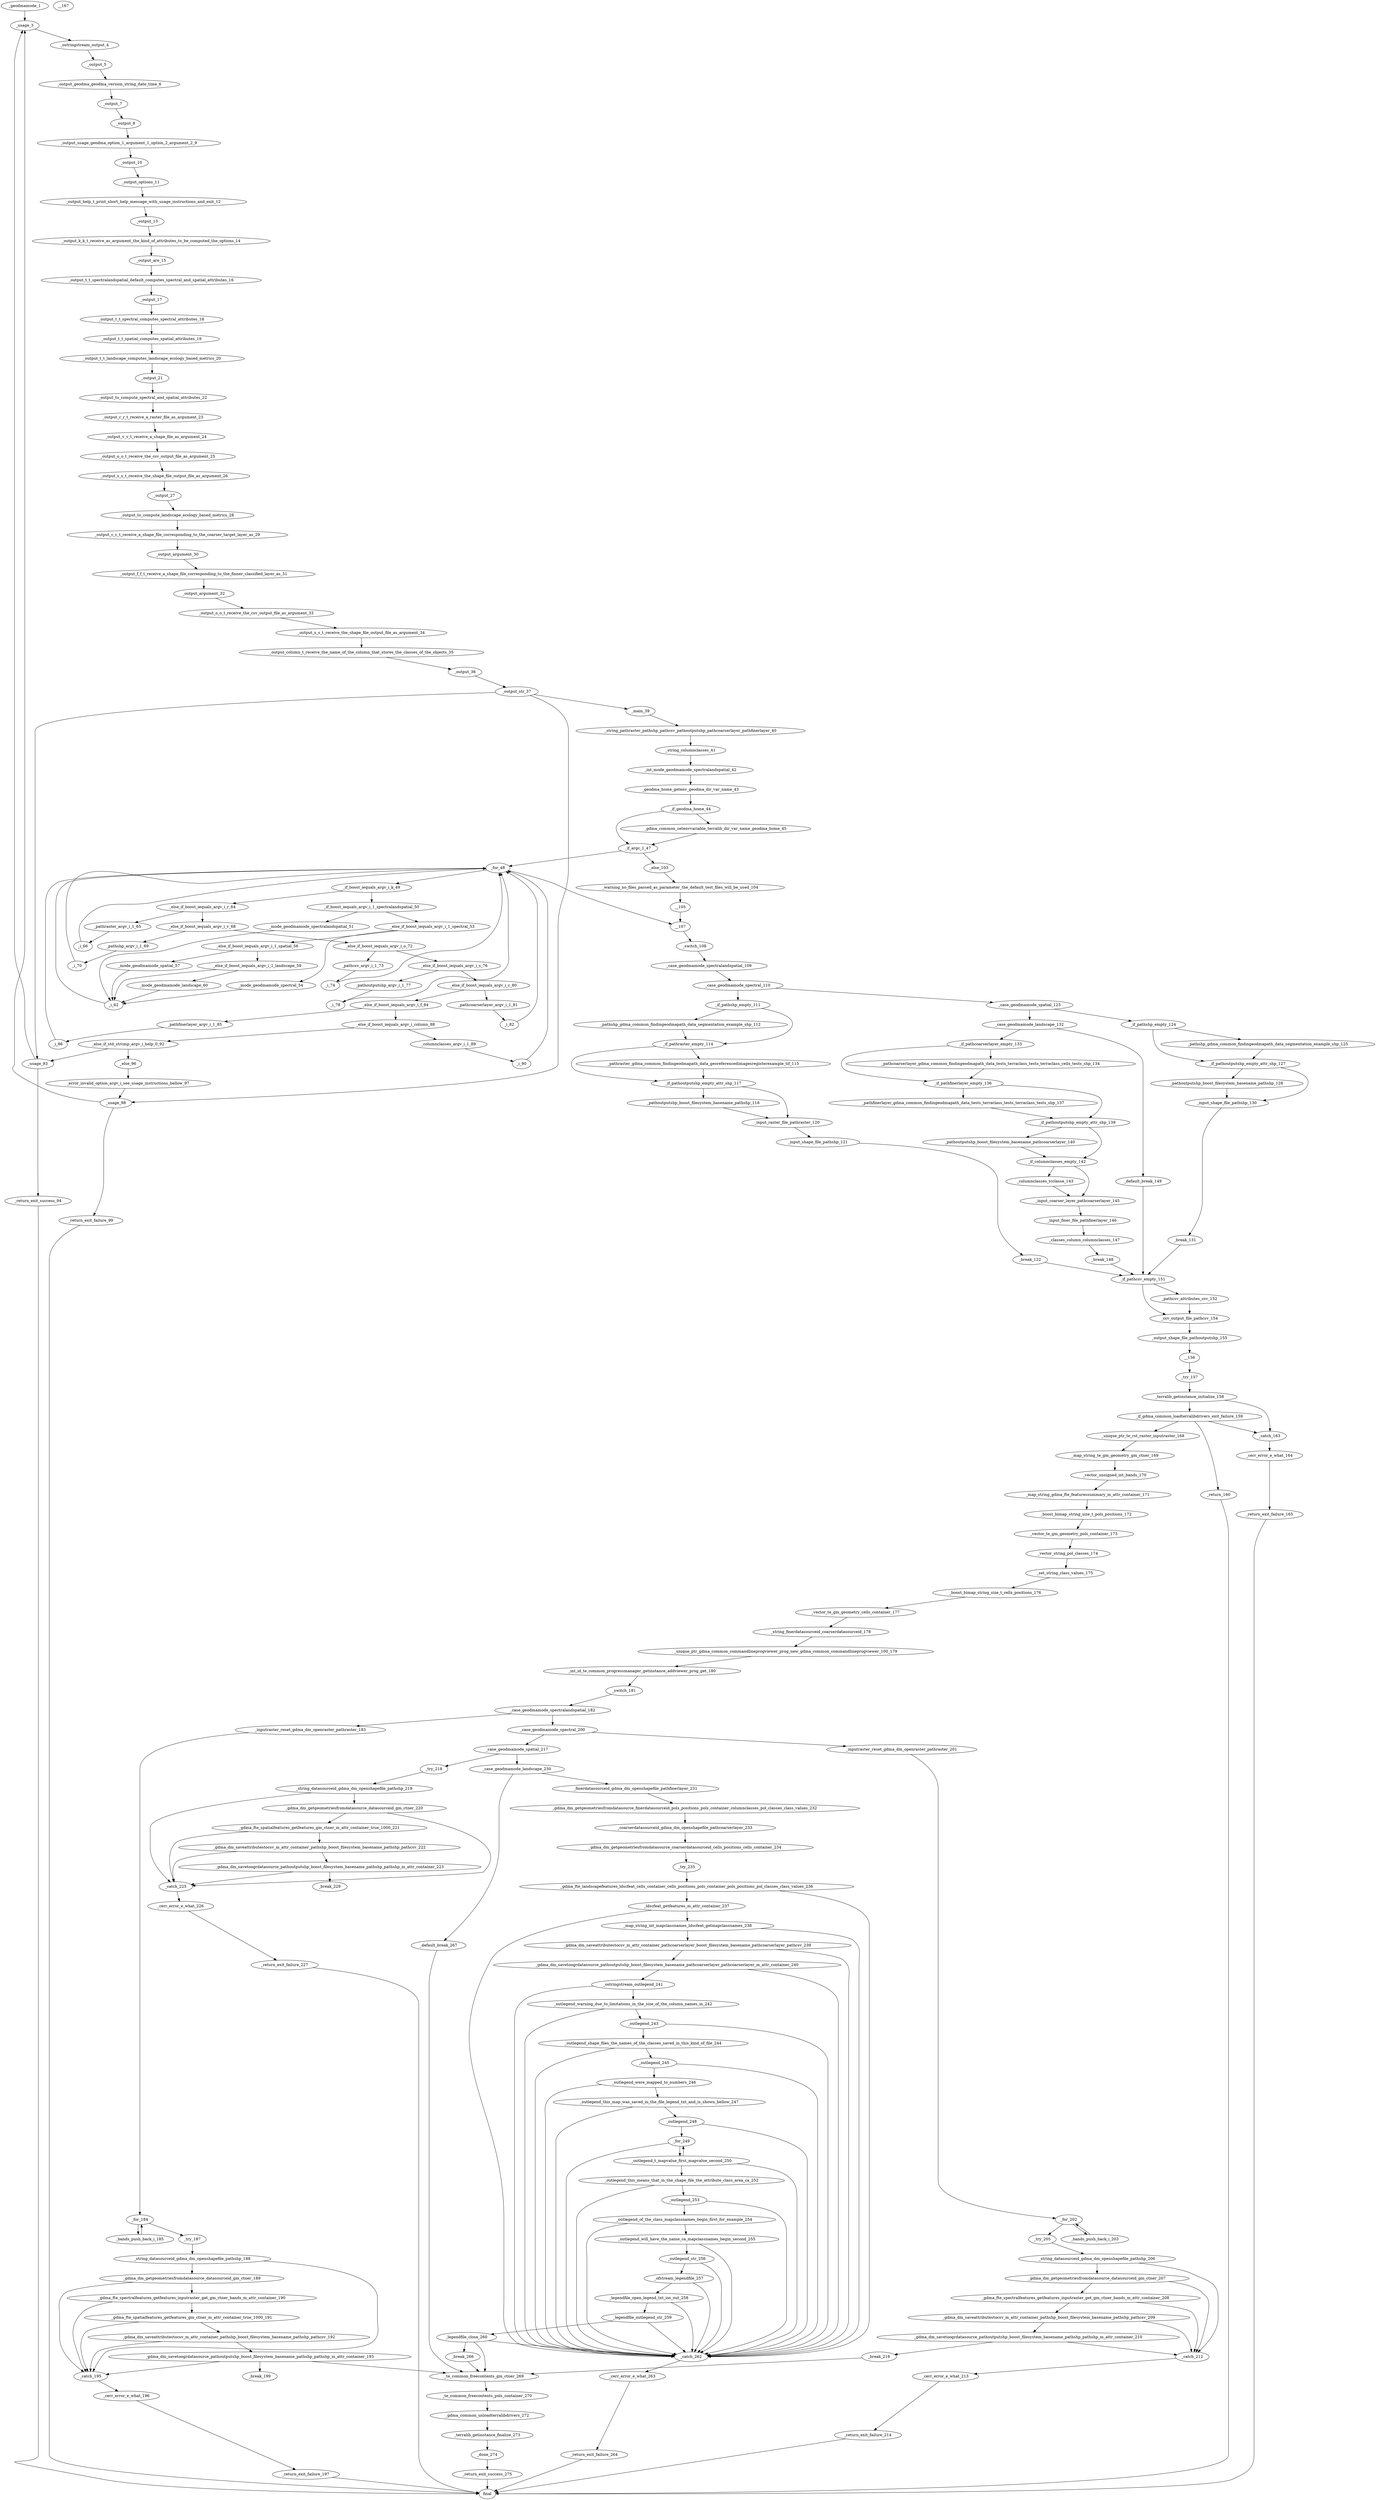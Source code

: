 strict digraph G {
_geodmamode_1;
_usage_3;
_ostringstream_output_4;
_output_5;
_output_geodma_geodma_version_string_date_time_6;
_output_7;
_output_8;
_output_usage_geodma_option_1_argument_1_option_2_argument_2_9;
_output_10;
_output_options_11;
_output_help_t_print_short_help_message_with_usage_instructions_and_exit_12;
_output_13;
_output_k_k_t_receive_as_argument_the_kind_of_attributes_to_be_computed_the_options_14;
_output_are_15;
_output_t_t_spectralandspatial_default_computes_spectral_and_spatial_attributes_16;
_output_17;
_output_t_t_spectral_computes_spectral_attributes_18;
_output_t_t_spatial_computes_spatial_attributes_19;
_output_t_t_landscape_computes_landscape_ecology_based_metrics_20;
_output_21;
_output_to_compute_spectral_and_spatial_attributes_22;
_output_r_r_t_receive_a_raster_file_as_argument_23;
_output_v_v_t_receive_a_shape_file_as_argument_24;
_output_o_o_t_receive_the_csv_output_file_as_argument_25;
_output_s_s_t_receive_the_shape_file_output_file_as_argument_26;
_output_27;
_output_to_compute_landscape_ecology_based_metrics_28;
_output_c_c_t_receive_a_shape_file_corresponding_to_the_coarser_target_layer_as_29;
_output_argument_30;
_output_f_f_t_receive_a_shape_file_corresponding_to_the_finner_classified_layer_as_31;
_output_argument_32;
_output_o_o_t_receive_the_csv_output_file_as_argument_33;
_output_s_s_t_receive_the_shape_file_output_file_as_argument_34;
_output_column_t_receive_the_name_of_the_column_that_stores_the_classes_of_the_objects_35;
_output_36;
_output_str_37;
_main_39;
_string_pathraster_pathshp_pathcsv_pathoutputshp_pathcoarserlayer_pathfinerlayer_40;
_string_columnclasses_41;
_int_mode_geodmamode_spectralandspatial_42;
_geodma_home_getenv_geodma_dir_var_name_43;
_if_geodma_home_44;
_gdma_common_setenvvariable_terralib_dir_var_name_geodma_home_45;
_if_argc_1_47;
_for_48;
_if_boost_iequals_argv_i_k_49;
_if_boost_iequals_argv_i_1_spectralandspatial_50;
_mode_geodmamode_spectralandspatial_51;
_else_if_boost_iequals_argv_i_1_spectral_53;
_mode_geodmamode_spectral_54;
_else_if_boost_iequals_argv_i_1_spatial_56;
_mode_geodmamode_spatial_57;
_else_if_boost_iequals_argv_i_1_landscape_59;
_mode_geodmamode_landscape_60;
_i_62;
_else_if_boost_iequals_argv_i_r_64;
_pathraster_argv_i_1_65;
_i_66;
_else_if_boost_iequals_argv_i_v_68;
_pathshp_argv_i_1_69;
_i_70;
_else_if_boost_iequals_argv_i_o_72;
_pathcsv_argv_i_1_73;
_i_74;
_else_if_boost_iequals_argv_i_s_76;
_pathoutputshp_argv_i_1_77;
_i_78;
_else_if_boost_iequals_argv_i_c_80;
_pathcoarserlayer_argv_i_1_81;
_i_82;
_else_if_boost_iequals_argv_i_f_84;
_pathfinerlayer_argv_i_1_85;
_i_86;
_else_if_boost_iequals_argv_i_column_88;
_columnclasses_argv_i_1_89;
_i_90;
_else_if_std_strcmp_argv_i_help_0_92;
_usage_93;
_return_exit_success_94;
_else_96;
_error_invalid_option_argv_i_see_usage_instructions_bellow_97;
_usage_98;
_return_exit_failure_99;
_else_103;
_warning_no_files_passed_as_parameter_the_default_test_files_will_be_used_104;
__105;
__107;
_switch_108;
_case_geodmamode_spectralandspatial_109;
_case_geodmamode_spectral_110;
_if_pathshp_empty_111;
_pathshp_gdma_common_findingeodmapath_data_segmentation_example_shp_112;
_if_pathraster_empty_114;
_pathraster_gdma_common_findingeodmapath_data_georeferencedimagesregisterexample_tif_115;
_if_pathoutputshp_empty_attr_shp_117;
_pathoutputshp_boost_filesystem_basename_pathshp_118;
_input_raster_file_pathraster_120;
_input_shape_file_pathshp_121;
_break_122;
_case_geodmamode_spatial_123;
_if_pathshp_empty_124;
_pathshp_gdma_common_findingeodmapath_data_segmentation_example_shp_125;
_if_pathoutputshp_empty_attr_shp_127;
_pathoutputshp_boost_filesystem_basename_pathshp_128;
_input_shape_file_pathshp_130;
_break_131;
_case_geodmamode_landscape_132;
_if_pathcoarserlayer_empty_133;
_pathcoarserlayer_gdma_common_findingeodmapath_data_tests_terraclass_tests_terraclass_cells_tests_shp_134;
_if_pathfinerlayer_empty_136;
_pathfinerlayer_gdma_common_findingeodmapath_data_tests_terraclass_tests_terraclass_tests_shp_137;
_if_pathoutputshp_empty_attr_shp_139;
_pathoutputshp_boost_filesystem_basename_pathcoarserlayer_140;
_if_columnclasses_empty_142;
_columnclasses_tcclasse_143;
_input_coarser_layer_pathcoarserlayer_145;
_input_finer_file_pathfinerlayer_146;
_classes_column_columnclasses_147;
_break_148;
_default_break_149;
_if_pathcsv_empty_151;
_pathcsv_attributes_csv_152;
_csv_output_file_pathcsv_154;
_output_shape_file_pathoutputshp_155;
__156;
_try_157;
_terralib_getinstance_initialize_158;
_if_gdma_common_loadterralibdrivers_exit_failure_159;
_return_160;
_catch_163;
_cerr_error_e_what_164;
_return_exit_failure_165;
__167;
_unique_ptr_te_rst_raster_inputraster_168;
_map_string_te_gm_geometry_gm_ctner_169;
_vector_unsigned_int_bands_170;
_map_string_gdma_fte_featuressummary_m_attr_container_171;
_boost_bimap_string_size_t_pols_positions_172;
_vector_te_gm_geometry_pols_container_173;
_vector_string_pol_classes_174;
_set_string_class_values_175;
_boost_bimap_string_size_t_cells_positions_176;
_vector_te_gm_geometry_cells_container_177;
_string_finerdatasourceid_coarserdatasourceid_178;
_unique_ptr_gdma_common_commandlineprogviewer_prog_new_gdma_common_commandlineprogviewer_100_179;
_int_id_te_common_progressmanager_getinstance_addviewer_prog_get_180;
_switch_181;
_case_geodmamode_spectralandspatial_182;
_inputraster_reset_gdma_dm_openraster_pathraster_183;
_for_184;
_bands_push_back_i_185;
_try_187;
_string_datasourceid_gdma_dm_openshapefile_pathshp_188;
_gdma_dm_getgeometriesfromdatasource_datasourceid_gm_ctner_189;
_gdma_fte_spectralfeatures_getfeatures_inputraster_get_gm_ctner_bands_m_attr_container_190;
_gdma_fte_spatialfeatures_getfeatures_gm_ctner_m_attr_container_true_1000_191;
_gdma_dm_saveattributestocsv_m_attr_container_pathshp_boost_filesystem_basename_pathshp_pathcsv_192;
_gdma_dm_savetoogrdatasource_pathoutputshp_boost_filesystem_basename_pathshp_pathshp_m_attr_container_193;
_catch_195;
_cerr_error_e_what_196;
_return_exit_failure_197;
_break_199;
_case_geodmamode_spectral_200;
_inputraster_reset_gdma_dm_openraster_pathraster_201;
_for_202;
_bands_push_back_i_203;
_try_205;
_string_datasourceid_gdma_dm_openshapefile_pathshp_206;
_gdma_dm_getgeometriesfromdatasource_datasourceid_gm_ctner_207;
_gdma_fte_spectralfeatures_getfeatures_inputraster_get_gm_ctner_bands_m_attr_container_208;
_gdma_dm_saveattributestocsv_m_attr_container_pathshp_boost_filesystem_basename_pathshp_pathcsv_209;
_gdma_dm_savetoogrdatasource_pathoutputshp_boost_filesystem_basename_pathshp_pathshp_m_attr_container_210;
_catch_212;
_cerr_error_e_what_213;
_return_exit_failure_214;
_break_216;
_case_geodmamode_spatial_217;
_try_218;
_string_datasourceid_gdma_dm_openshapefile_pathshp_219;
_gdma_dm_getgeometriesfromdatasource_datasourceid_gm_ctner_220;
_gdma_fte_spatialfeatures_getfeatures_gm_ctner_m_attr_container_true_1000_221;
_gdma_dm_saveattributestocsv_m_attr_container_pathshp_boost_filesystem_basename_pathshp_pathcsv_222;
_gdma_dm_savetoogrdatasource_pathoutputshp_boost_filesystem_basename_pathshp_pathshp_m_attr_container_223;
_catch_225;
_cerr_error_e_what_226;
_return_exit_failure_227;
_break_229;
_case_geodmamode_landscape_230;
_finerdatasourceid_gdma_dm_openshapefile_pathfinerlayer_231;
_gdma_dm_getgeometriesfromdatasource_finerdatasourceid_pols_positions_pols_container_columnclasses_pol_classes_class_values_232;
_coarserdatasourceid_gdma_dm_openshapefile_pathcoarserlayer_233;
_gdma_dm_getgeometriesfromdatasource_coarserdatasourceid_cells_positions_cells_container_234;
_try_235;
_gdma_fte_landscapefeatures_ldscfeat_cells_container_cells_positions_pols_container_pols_positions_pol_classes_class_values_236;
_ldscfeat_getfeatures_m_attr_container_237;
_map_string_int_mapclassnames_ldscfeat_getmapclassnames_238;
_gdma_dm_saveattributestocsv_m_attr_container_pathcoarserlayer_boost_filesystem_basename_pathcoarserlayer_pathcsv_239;
_gdma_dm_savetoogrdatasource_pathoutputshp_boost_filesystem_basename_pathcoarserlayer_pathcoarserlayer_m_attr_container_240;
_ostringstream_outlegend_241;
_outlegend_warning_due_to_limitations_in_the_size_of_the_column_names_in_242;
_outlegend_243;
_outlegend_shape_files_the_names_of_the_classes_saved_in_this_kind_of_file_244;
_outlegend_245;
_outlegend_were_mapped_to_numbers_246;
_outlegend_this_map_was_saved_in_the_file_legend_txt_and_is_shown_bellow_247;
_outlegend_248;
_for_249;
_outlegend_t_mapvalue_first_mapvalue_second_250;
_outlegend_this_means_that_in_the_shape_file_the_attribute_class_area_ca_252;
_outlegend_253;
_outlegend_of_the_class_mapclassnames_begin_first_for_example_254;
_outlegend_will_have_the_name_ca_mapclassnames_begin_second_255;
_outlegend_str_256;
_ofstream_legendfile_257;
_legendfile_open_legend_txt_ios_out_258;
_legendfile_outlegend_str_259;
_legendfile_close_260;
_catch_262;
_cerr_error_e_what_263;
_return_exit_failure_264;
_break_266;
_default_break_267;
_te_common_freecontents_gm_ctner_269;
_te_common_freecontents_pols_container_270;
_gdma_common_unloadterralibdrivers_272;
_terralib_getinstance_finalize_273;
_done_274;
_return_exit_success_275;
final;
_geodmamode_1->_usage_3;
_usage_3->_ostringstream_output_4;
_ostringstream_output_4->_output_5;
_output_5->_output_geodma_geodma_version_string_date_time_6;
_output_geodma_geodma_version_string_date_time_6->_output_7;
_output_7->_output_8;
_output_8->_output_usage_geodma_option_1_argument_1_option_2_argument_2_9;
_output_usage_geodma_option_1_argument_1_option_2_argument_2_9->_output_10;
_output_10->_output_options_11;
_output_options_11->_output_help_t_print_short_help_message_with_usage_instructions_and_exit_12;
_output_help_t_print_short_help_message_with_usage_instructions_and_exit_12->_output_13;
_output_13->_output_k_k_t_receive_as_argument_the_kind_of_attributes_to_be_computed_the_options_14;
_output_k_k_t_receive_as_argument_the_kind_of_attributes_to_be_computed_the_options_14->_output_are_15;
_output_are_15->_output_t_t_spectralandspatial_default_computes_spectral_and_spatial_attributes_16;
_output_t_t_spectralandspatial_default_computes_spectral_and_spatial_attributes_16->_output_17;
_output_17->_output_t_t_spectral_computes_spectral_attributes_18;
_output_t_t_spectral_computes_spectral_attributes_18->_output_t_t_spatial_computes_spatial_attributes_19;
_output_t_t_spatial_computes_spatial_attributes_19->_output_t_t_landscape_computes_landscape_ecology_based_metrics_20;
_output_t_t_landscape_computes_landscape_ecology_based_metrics_20->_output_21;
_output_21->_output_to_compute_spectral_and_spatial_attributes_22;
_output_to_compute_spectral_and_spatial_attributes_22->_output_r_r_t_receive_a_raster_file_as_argument_23;
_output_r_r_t_receive_a_raster_file_as_argument_23->_output_v_v_t_receive_a_shape_file_as_argument_24;
_output_v_v_t_receive_a_shape_file_as_argument_24->_output_o_o_t_receive_the_csv_output_file_as_argument_25;
_output_o_o_t_receive_the_csv_output_file_as_argument_25->_output_s_s_t_receive_the_shape_file_output_file_as_argument_26;
_output_s_s_t_receive_the_shape_file_output_file_as_argument_26->_output_27;
_output_27->_output_to_compute_landscape_ecology_based_metrics_28;
_output_to_compute_landscape_ecology_based_metrics_28->_output_c_c_t_receive_a_shape_file_corresponding_to_the_coarser_target_layer_as_29;
_output_c_c_t_receive_a_shape_file_corresponding_to_the_coarser_target_layer_as_29->_output_argument_30;
_output_argument_30->_output_f_f_t_receive_a_shape_file_corresponding_to_the_finner_classified_layer_as_31;
_output_f_f_t_receive_a_shape_file_corresponding_to_the_finner_classified_layer_as_31->_output_argument_32;
_output_argument_32->_output_o_o_t_receive_the_csv_output_file_as_argument_33;
_output_o_o_t_receive_the_csv_output_file_as_argument_33->_output_s_s_t_receive_the_shape_file_output_file_as_argument_34;
_output_s_s_t_receive_the_shape_file_output_file_as_argument_34->_output_column_t_receive_the_name_of_the_column_that_stores_the_classes_of_the_objects_35;
_output_column_t_receive_the_name_of_the_column_that_stores_the_classes_of_the_objects_35->_output_36;
_output_36->_output_str_37;
_output_str_37->_main_39;
_main_39->_string_pathraster_pathshp_pathcsv_pathoutputshp_pathcoarserlayer_pathfinerlayer_40;
_string_pathraster_pathshp_pathcsv_pathoutputshp_pathcoarserlayer_pathfinerlayer_40->_string_columnclasses_41;
_string_columnclasses_41->_int_mode_geodmamode_spectralandspatial_42;
_int_mode_geodmamode_spectralandspatial_42->_geodma_home_getenv_geodma_dir_var_name_43;
_geodma_home_getenv_geodma_dir_var_name_43->_if_geodma_home_44;
_if_geodma_home_44->_gdma_common_setenvvariable_terralib_dir_var_name_geodma_home_45;
_gdma_common_setenvvariable_terralib_dir_var_name_geodma_home_45->_if_argc_1_47;
_if_geodma_home_44->_if_argc_1_47;
_if_argc_1_47->_for_48;
_for_48->_if_boost_iequals_argv_i_k_49;
_if_boost_iequals_argv_i_k_49->_if_boost_iequals_argv_i_1_spectralandspatial_50;
_if_boost_iequals_argv_i_1_spectralandspatial_50->_mode_geodmamode_spectralandspatial_51;
_if_boost_iequals_argv_i_1_spectralandspatial_50->_else_if_boost_iequals_argv_i_1_spectral_53;
_else_if_boost_iequals_argv_i_1_spectral_53->_mode_geodmamode_spectral_54;
_else_if_boost_iequals_argv_i_1_spectral_53->_else_if_boost_iequals_argv_i_1_spatial_56;
_else_if_boost_iequals_argv_i_1_spatial_56->_mode_geodmamode_spatial_57;
_else_if_boost_iequals_argv_i_1_spatial_56->_else_if_boost_iequals_argv_i_1_landscape_59;
_else_if_boost_iequals_argv_i_1_landscape_59->_mode_geodmamode_landscape_60;
_mode_geodmamode_spectralandspatial_51->_i_62;
_mode_geodmamode_spectral_54->_i_62;
_mode_geodmamode_spatial_57->_i_62;
_mode_geodmamode_landscape_60->_i_62;
_else_if_boost_iequals_argv_i_1_landscape_59->_i_62;
_if_boost_iequals_argv_i_k_49->_else_if_boost_iequals_argv_i_r_64;
_else_if_boost_iequals_argv_i_r_64->_pathraster_argv_i_1_65;
_pathraster_argv_i_1_65->_i_66;
_else_if_boost_iequals_argv_i_r_64->_else_if_boost_iequals_argv_i_v_68;
_else_if_boost_iequals_argv_i_v_68->_pathshp_argv_i_1_69;
_pathshp_argv_i_1_69->_i_70;
_else_if_boost_iequals_argv_i_v_68->_else_if_boost_iequals_argv_i_o_72;
_else_if_boost_iequals_argv_i_o_72->_pathcsv_argv_i_1_73;
_pathcsv_argv_i_1_73->_i_74;
_else_if_boost_iequals_argv_i_o_72->_else_if_boost_iequals_argv_i_s_76;
_else_if_boost_iequals_argv_i_s_76->_pathoutputshp_argv_i_1_77;
_pathoutputshp_argv_i_1_77->_i_78;
_else_if_boost_iequals_argv_i_s_76->_else_if_boost_iequals_argv_i_c_80;
_else_if_boost_iequals_argv_i_c_80->_pathcoarserlayer_argv_i_1_81;
_pathcoarserlayer_argv_i_1_81->_i_82;
_else_if_boost_iequals_argv_i_c_80->_else_if_boost_iequals_argv_i_f_84;
_else_if_boost_iequals_argv_i_f_84->_pathfinerlayer_argv_i_1_85;
_pathfinerlayer_argv_i_1_85->_i_86;
_else_if_boost_iequals_argv_i_f_84->_else_if_boost_iequals_argv_i_column_88;
_else_if_boost_iequals_argv_i_column_88->_columnclasses_argv_i_1_89;
_columnclasses_argv_i_1_89->_i_90;
_else_if_boost_iequals_argv_i_column_88->_else_if_std_strcmp_argv_i_help_0_92;
_else_if_std_strcmp_argv_i_help_0_92->_usage_93;
_usage_93->_usage_3;
_output_str_37->_usage_93;
_usage_93->_return_exit_success_94;
_else_if_std_strcmp_argv_i_help_0_92->_else_96;
_else_96->_error_invalid_option_argv_i_see_usage_instructions_bellow_97;
_error_invalid_option_argv_i_see_usage_instructions_bellow_97->_usage_98;
_usage_98->_usage_3;
_output_str_37->_usage_98;
_return_exit_success_94->final;
_usage_98->_return_exit_failure_99;
_i_62->_for_48;
_i_66->_for_48;
_i_70->_for_48;
_i_74->_for_48;
_i_78->_for_48;
_i_82->_for_48;
_i_86->_for_48;
_i_90->_for_48;
_if_argc_1_47->_else_103;
_else_103->_warning_no_files_passed_as_parameter_the_default_test_files_will_be_used_104;
_warning_no_files_passed_as_parameter_the_default_test_files_will_be_used_104->__105;
_for_48->__107;
__105->__107;
__107->_switch_108;
_switch_108->_case_geodmamode_spectralandspatial_109;
_case_geodmamode_spectralandspatial_109 -> _case_geodmamode_spectral_110;
_case_geodmamode_spectral_110 -> _if_pathshp_empty_111;
_case_geodmamode_spectral_110 -> _case_geodmamode_spatial_123;
_if_pathshp_empty_111->_pathshp_gdma_common_findingeodmapath_data_segmentation_example_shp_112;
_pathshp_gdma_common_findingeodmapath_data_segmentation_example_shp_112->_if_pathraster_empty_114;
_if_pathshp_empty_111->_if_pathraster_empty_114;
_if_pathraster_empty_114->_pathraster_gdma_common_findingeodmapath_data_georeferencedimagesregisterexample_tif_115;
_pathraster_gdma_common_findingeodmapath_data_georeferencedimagesregisterexample_tif_115->_if_pathoutputshp_empty_attr_shp_117;
_if_pathraster_empty_114->_if_pathoutputshp_empty_attr_shp_117;
_if_pathoutputshp_empty_attr_shp_117->_pathoutputshp_boost_filesystem_basename_pathshp_118;
_pathoutputshp_boost_filesystem_basename_pathshp_118->_input_raster_file_pathraster_120;
_if_pathoutputshp_empty_attr_shp_117->_input_raster_file_pathraster_120;
_input_raster_file_pathraster_120->_input_shape_file_pathshp_121;
_case_geodmamode_spatial_123 ->_if_pathshp_empty_124;
_case_geodmamode_spatial_123->_case_geodmamode_landscape_132;
_if_pathshp_empty_124->_pathshp_gdma_common_findingeodmapath_data_segmentation_example_shp_125;
_pathshp_gdma_common_findingeodmapath_data_segmentation_example_shp_125->_if_pathoutputshp_empty_attr_shp_127;
_if_pathshp_empty_124->_if_pathoutputshp_empty_attr_shp_127;
_if_pathoutputshp_empty_attr_shp_127->_pathoutputshp_boost_filesystem_basename_pathshp_128;
_pathoutputshp_boost_filesystem_basename_pathshp_128->_input_shape_file_pathshp_130;
_if_pathoutputshp_empty_attr_shp_127->_input_shape_file_pathshp_130;
_case_geodmamode_landscape_132->_if_pathcoarserlayer_empty_133;
_case_geodmamode_landscape_132->_default_break_149;
_default_break_149->_if_pathcsv_empty_151;
_if_pathcoarserlayer_empty_133->_pathcoarserlayer_gdma_common_findingeodmapath_data_tests_terraclass_tests_terraclass_cells_tests_shp_134;
_pathcoarserlayer_gdma_common_findingeodmapath_data_tests_terraclass_tests_terraclass_cells_tests_shp_134->_if_pathfinerlayer_empty_136;
_if_pathcoarserlayer_empty_133->_if_pathfinerlayer_empty_136;
_if_pathfinerlayer_empty_136->_pathfinerlayer_gdma_common_findingeodmapath_data_tests_terraclass_tests_terraclass_tests_shp_137;
_pathfinerlayer_gdma_common_findingeodmapath_data_tests_terraclass_tests_terraclass_tests_shp_137->_if_pathoutputshp_empty_attr_shp_139;
_if_pathfinerlayer_empty_136->_if_pathoutputshp_empty_attr_shp_139;
_if_pathoutputshp_empty_attr_shp_139->_pathoutputshp_boost_filesystem_basename_pathcoarserlayer_140;
_pathoutputshp_boost_filesystem_basename_pathcoarserlayer_140->_if_columnclasses_empty_142;
_if_pathoutputshp_empty_attr_shp_139->_if_columnclasses_empty_142;
_if_columnclasses_empty_142->_columnclasses_tcclasse_143;
_columnclasses_tcclasse_143->_input_coarser_layer_pathcoarserlayer_145;
_if_columnclasses_empty_142->_input_coarser_layer_pathcoarserlayer_145;
_input_coarser_layer_pathcoarserlayer_145->_input_finer_file_pathfinerlayer_146;
_input_finer_file_pathfinerlayer_146->_classes_column_columnclasses_147;
_input_shape_file_pathshp_121->_break_122;
_break_122->_if_pathcsv_empty_151;
_input_shape_file_pathshp_130->_break_131;
_break_131->_if_pathcsv_empty_151;
_classes_column_columnclasses_147->_break_148;
_break_148-> _if_pathcsv_empty_151;
_if_pathcsv_empty_151->_pathcsv_attributes_csv_152;
_pathcsv_attributes_csv_152->_csv_output_file_pathcsv_154;
_if_pathcsv_empty_151->_csv_output_file_pathcsv_154;
_csv_output_file_pathcsv_154->_output_shape_file_pathoutputshp_155;
_output_shape_file_pathoutputshp_155->__156;
__156->_try_157;
_try_157->_terralib_getinstance_initialize_158;
_terralib_getinstance_initialize_158->_if_gdma_common_loadterralibdrivers_exit_failure_159;
_terralib_getinstance_initialize_158->_catch_163;
_if_gdma_common_loadterralibdrivers_exit_failure_159->_catch_163;
_catch_163->_cerr_error_e_what_164;
_cerr_error_e_what_164->_return_exit_failure_165;
_if_gdma_common_loadterralibdrivers_exit_failure_159->_return_160;
_return_160 -> final;
_if_gdma_common_loadterralibdrivers_exit_failure_159->_unique_ptr_te_rst_raster_inputraster_168;
_unique_ptr_te_rst_raster_inputraster_168->_map_string_te_gm_geometry_gm_ctner_169;
_map_string_te_gm_geometry_gm_ctner_169->_vector_unsigned_int_bands_170;
_vector_unsigned_int_bands_170->_map_string_gdma_fte_featuressummary_m_attr_container_171;
_map_string_gdma_fte_featuressummary_m_attr_container_171->_boost_bimap_string_size_t_pols_positions_172;
_boost_bimap_string_size_t_pols_positions_172->_vector_te_gm_geometry_pols_container_173;
_vector_te_gm_geometry_pols_container_173->_vector_string_pol_classes_174;
_vector_string_pol_classes_174->_set_string_class_values_175;
_set_string_class_values_175->_boost_bimap_string_size_t_cells_positions_176;
_boost_bimap_string_size_t_cells_positions_176->_vector_te_gm_geometry_cells_container_177;
_vector_te_gm_geometry_cells_container_177->_string_finerdatasourceid_coarserdatasourceid_178;
_string_finerdatasourceid_coarserdatasourceid_178->_unique_ptr_gdma_common_commandlineprogviewer_prog_new_gdma_common_commandlineprogviewer_100_179;
_unique_ptr_gdma_common_commandlineprogviewer_prog_new_gdma_common_commandlineprogviewer_100_179->_int_id_te_common_progressmanager_getinstance_addviewer_prog_get_180;
_int_id_te_common_progressmanager_getinstance_addviewer_prog_get_180->_switch_181;
_switch_181->_case_geodmamode_spectralandspatial_182;
_case_geodmamode_spectralandspatial_182->_case_geodmamode_spectral_200;
_case_geodmamode_spectralandspatial_182->_inputraster_reset_gdma_dm_openraster_pathraster_183;
_inputraster_reset_gdma_dm_openraster_pathraster_183->_for_184;
_for_184->_bands_push_back_i_185;
_bands_push_back_i_185->_for_184;
_for_184->_try_187;
_try_187->_string_datasourceid_gdma_dm_openshapefile_pathshp_188;
_string_datasourceid_gdma_dm_openshapefile_pathshp_188->_gdma_dm_getgeometriesfromdatasource_datasourceid_gm_ctner_189;
_gdma_dm_getgeometriesfromdatasource_datasourceid_gm_ctner_189->_gdma_fte_spectralfeatures_getfeatures_inputraster_get_gm_ctner_bands_m_attr_container_190;
_gdma_fte_spectralfeatures_getfeatures_inputraster_get_gm_ctner_bands_m_attr_container_190->_gdma_fte_spatialfeatures_getfeatures_gm_ctner_m_attr_container_true_1000_191;
_gdma_fte_spatialfeatures_getfeatures_gm_ctner_m_attr_container_true_1000_191->_gdma_dm_saveattributestocsv_m_attr_container_pathshp_boost_filesystem_basename_pathshp_pathcsv_192;
_gdma_dm_saveattributestocsv_m_attr_container_pathshp_boost_filesystem_basename_pathshp_pathcsv_192->_gdma_dm_savetoogrdatasource_pathoutputshp_boost_filesystem_basename_pathshp_pathshp_m_attr_container_193;
_string_datasourceid_gdma_dm_openshapefile_pathshp_188->_catch_195;
_gdma_dm_getgeometriesfromdatasource_datasourceid_gm_ctner_189->_catch_195;
_gdma_fte_spectralfeatures_getfeatures_inputraster_get_gm_ctner_bands_m_attr_container_190->_catch_195;
_gdma_fte_spatialfeatures_getfeatures_gm_ctner_m_attr_container_true_1000_191->_catch_195;
_gdma_dm_saveattributestocsv_m_attr_container_pathshp_boost_filesystem_basename_pathshp_pathcsv_192->_catch_195;
_gdma_dm_savetoogrdatasource_pathoutputshp_boost_filesystem_basename_pathshp_pathshp_m_attr_container_193->_catch_195;
_catch_195->_cerr_error_e_what_196;
_cerr_error_e_what_196->_return_exit_failure_197;
_gdma_dm_savetoogrdatasource_pathoutputshp_boost_filesystem_basename_pathshp_pathshp_m_attr_container_193->_break_199;

_case_geodmamode_spectral_200->_inputraster_reset_gdma_dm_openraster_pathraster_201;
_case_geodmamode_spectral_200->_case_geodmamode_spatial_217;
_inputraster_reset_gdma_dm_openraster_pathraster_201->_for_202;
_for_202->_bands_push_back_i_203;
_bands_push_back_i_203-> _for_202;
_for_202->_try_205;
_try_205 ->_string_datasourceid_gdma_dm_openshapefile_pathshp_206;
_string_datasourceid_gdma_dm_openshapefile_pathshp_206 -> _gdma_dm_getgeometriesfromdatasource_datasourceid_gm_ctner_207;
_gdma_dm_getgeometriesfromdatasource_datasourceid_gm_ctner_207->_gdma_fte_spectralfeatures_getfeatures_inputraster_get_gm_ctner_bands_m_attr_container_208;
_gdma_fte_spectralfeatures_getfeatures_inputraster_get_gm_ctner_bands_m_attr_container_208 -> _gdma_dm_saveattributestocsv_m_attr_container_pathshp_boost_filesystem_basename_pathshp_pathcsv_209;
_gdma_dm_saveattributestocsv_m_attr_container_pathshp_boost_filesystem_basename_pathshp_pathcsv_209-> _gdma_dm_savetoogrdatasource_pathoutputshp_boost_filesystem_basename_pathshp_pathshp_m_attr_container_210;
_gdma_dm_savetoogrdatasource_pathoutputshp_boost_filesystem_basename_pathshp_pathshp_m_attr_container_210 -> _break_216;
_break_216 -> _te_common_freecontents_gm_ctner_269;


_string_datasourceid_gdma_dm_openshapefile_pathshp_206->_catch_212;
_gdma_dm_getgeometriesfromdatasource_datasourceid_gm_ctner_207->_catch_212;
_gdma_fte_spectralfeatures_getfeatures_inputraster_get_gm_ctner_bands_m_attr_container_208->_catch_212;
_gdma_dm_saveattributestocsv_m_attr_container_pathshp_boost_filesystem_basename_pathshp_pathcsv_209->_catch_212;
_gdma_dm_savetoogrdatasource_pathoutputshp_boost_filesystem_basename_pathshp_pathshp_m_attr_container_210->_catch_212;
_catch_212->_cerr_error_e_what_213;
_cerr_error_e_what_213->_return_exit_failure_214;
_return_exit_failure_214->final;

_case_geodmamode_spatial_217->_try_218;
_case_geodmamode_spatial_217->_case_geodmamode_landscape_230;
_try_218->_string_datasourceid_gdma_dm_openshapefile_pathshp_219;
_string_datasourceid_gdma_dm_openshapefile_pathshp_219->_gdma_dm_getgeometriesfromdatasource_datasourceid_gm_ctner_220;
_gdma_dm_getgeometriesfromdatasource_datasourceid_gm_ctner_220->_gdma_fte_spatialfeatures_getfeatures_gm_ctner_m_attr_container_true_1000_221;
_gdma_fte_spatialfeatures_getfeatures_gm_ctner_m_attr_container_true_1000_221->_gdma_dm_saveattributestocsv_m_attr_container_pathshp_boost_filesystem_basename_pathshp_pathcsv_222;
_gdma_dm_saveattributestocsv_m_attr_container_pathshp_boost_filesystem_basename_pathshp_pathcsv_222->_gdma_dm_savetoogrdatasource_pathoutputshp_boost_filesystem_basename_pathshp_pathshp_m_attr_container_223;
_gdma_dm_savetoogrdatasource_pathoutputshp_boost_filesystem_basename_pathshp_pathshp_m_attr_container_223->_catch_225;
_catch_225->_cerr_error_e_what_226;
_cerr_error_e_what_226->_return_exit_failure_227;
_return_exit_failure_227->final;
_gdma_dm_savetoogrdatasource_pathoutputshp_boost_filesystem_basename_pathshp_pathshp_m_attr_container_223->_break_229;

_string_datasourceid_gdma_dm_openshapefile_pathshp_219 -> _catch_225;
_gdma_dm_getgeometriesfromdatasource_datasourceid_gm_ctner_220 -> _catch_225;
_gdma_fte_spatialfeatures_getfeatures_gm_ctner_m_attr_container_true_1000_221 -> _catch_225;
_gdma_dm_saveattributestocsv_m_attr_container_pathshp_boost_filesystem_basename_pathshp_pathcsv_222 -> _catch_225;

_case_geodmamode_landscape_230->_finerdatasourceid_gdma_dm_openshapefile_pathfinerlayer_231;
_finerdatasourceid_gdma_dm_openshapefile_pathfinerlayer_231 -> _gdma_dm_getgeometriesfromdatasource_finerdatasourceid_pols_positions_pols_container_columnclasses_pol_classes_class_values_232;
_gdma_dm_getgeometriesfromdatasource_finerdatasourceid_pols_positions_pols_container_columnclasses_pol_classes_class_values_232 -> _coarserdatasourceid_gdma_dm_openshapefile_pathcoarserlayer_233;
_coarserdatasourceid_gdma_dm_openshapefile_pathcoarserlayer_233 -> _gdma_dm_getgeometriesfromdatasource_coarserdatasourceid_cells_positions_cells_container_234;
_gdma_dm_getgeometriesfromdatasource_coarserdatasourceid_cells_positions_cells_container_234 -> _try_235;
_try_235 -> _gdma_fte_landscapefeatures_ldscfeat_cells_container_cells_positions_pols_container_pols_positions_pol_classes_class_values_236 ;
_gdma_fte_landscapefeatures_ldscfeat_cells_container_cells_positions_pols_container_pols_positions_pol_classes_class_values_236 -> _ldscfeat_getfeatures_m_attr_container_237;
_ldscfeat_getfeatures_m_attr_container_237 -> _map_string_int_mapclassnames_ldscfeat_getmapclassnames_238;
_map_string_int_mapclassnames_ldscfeat_getmapclassnames_238 -> _gdma_dm_saveattributestocsv_m_attr_container_pathcoarserlayer_boost_filesystem_basename_pathcoarserlayer_pathcsv_239;
_gdma_dm_saveattributestocsv_m_attr_container_pathcoarserlayer_boost_filesystem_basename_pathcoarserlayer_pathcsv_239 -> _gdma_dm_savetoogrdatasource_pathoutputshp_boost_filesystem_basename_pathcoarserlayer_pathcoarserlayer_m_attr_container_240;
_gdma_dm_savetoogrdatasource_pathoutputshp_boost_filesystem_basename_pathcoarserlayer_pathcoarserlayer_m_attr_container_240 -> _ostringstream_outlegend_241 ;
_ostringstream_outlegend_241 -> _outlegend_warning_due_to_limitations_in_the_size_of_the_column_names_in_242 ;
_outlegend_warning_due_to_limitations_in_the_size_of_the_column_names_in_242 -> _outlegend_243;
_outlegend_243 -> _outlegend_shape_files_the_names_of_the_classes_saved_in_this_kind_of_file_244;
_outlegend_shape_files_the_names_of_the_classes_saved_in_this_kind_of_file_244 -> _outlegend_245;
_outlegend_245 -> _outlegend_were_mapped_to_numbers_246;
_outlegend_were_mapped_to_numbers_246 -> _outlegend_this_map_was_saved_in_the_file_legend_txt_and_is_shown_bellow_247;
_outlegend_this_map_was_saved_in_the_file_legend_txt_and_is_shown_bellow_247 ->_outlegend_248 ;
_outlegend_248 -> _for_249;
_for_249 -> _outlegend_t_mapvalue_first_mapvalue_second_250;
_outlegend_t_mapvalue_first_mapvalue_second_250-> _for_249;
_for_249->_outlegend_t_mapvalue_first_mapvalue_second_250;
_outlegend_t_mapvalue_first_mapvalue_second_250 -> _outlegend_this_means_that_in_the_shape_file_the_attribute_class_area_ca_252;
_outlegend_this_means_that_in_the_shape_file_the_attribute_class_area_ca_252 -> _outlegend_253;
_outlegend_253 ->_outlegend_of_the_class_mapclassnames_begin_first_for_example_254 ;
_outlegend_of_the_class_mapclassnames_begin_first_for_example_254 -> _outlegend_will_have_the_name_ca_mapclassnames_begin_second_255;
_outlegend_will_have_the_name_ca_mapclassnames_begin_second_255 -> _outlegend_str_256;
_outlegend_str_256 -> _ofstream_legendfile_257;
_ofstream_legendfile_257 -> _legendfile_open_legend_txt_ios_out_258;
_legendfile_open_legend_txt_ios_out_258 ->_legendfile_outlegend_str_259 ;
_legendfile_outlegend_str_259 -> _legendfile_close_260;
_legendfile_close_260 -> _break_266;
_catch_262->_cerr_error_e_what_263;
_cerr_error_e_what_263->_return_exit_failure_264;
_return_exit_failure_264->final;
_break_266 -> _te_common_freecontents_gm_ctner_269;


_gdma_fte_landscapefeatures_ldscfeat_cells_container_cells_positions_pols_container_pols_positions_pol_classes_class_values_236 -> _catch_262;
_ldscfeat_getfeatures_m_attr_container_237 -> _catch_262;
_map_string_int_mapclassnames_ldscfeat_getmapclassnames_238 -> _catch_262;
_gdma_dm_saveattributestocsv_m_attr_container_pathcoarserlayer_boost_filesystem_basename_pathcoarserlayer_pathcsv_239 -> _catch_262;
_gdma_dm_savetoogrdatasource_pathoutputshp_boost_filesystem_basename_pathcoarserlayer_pathcoarserlayer_m_attr_container_240 -> _catch_262;
_ostringstream_outlegend_241 -> _catch_262;
_outlegend_warning_due_to_limitations_in_the_size_of_the_column_names_in_242 -> _catch_262;
_outlegend_243 -> _catch_262;
_outlegend_shape_files_the_names_of_the_classes_saved_in_this_kind_of_file_244 -> _catch_262;
_outlegend_245 -> _catch_262;
_outlegend_were_mapped_to_numbers_246 -> _catch_262;
_outlegend_this_map_was_saved_in_the_file_legend_txt_and_is_shown_bellow_247 -> _catch_262;
_outlegend_248 -> _catch_262;
_for_249 -> _catch_262;
_outlegend_t_mapvalue_first_mapvalue_second_250 -> _catch_262;
_outlegend_this_means_that_in_the_shape_file_the_attribute_class_area_ca_252 -> _catch_262;
_outlegend_253 -> _catch_262;
_outlegend_of_the_class_mapclassnames_begin_first_for_example_254 -> _catch_262;
_outlegend_will_have_the_name_ca_mapclassnames_begin_second_255 -> _catch_262;
_outlegend_str_256 -> _catch_262;
_ofstream_legendfile_257 -> _catch_262;
_legendfile_open_legend_txt_ios_out_258 -> _catch_262;
_legendfile_outlegend_str_259 -> _catch_262;
_legendfile_close_260 -> _catch_262;
_legendfile_close_260 -> _te_common_freecontents_gm_ctner_269;
_case_geodmamode_landscape_230->_default_break_267;
_default_break_267 -> _te_common_freecontents_gm_ctner_269;

_gdma_dm_savetoogrdatasource_pathoutputshp_boost_filesystem_basename_pathshp_pathshp_m_attr_container_193->_te_common_freecontents_gm_ctner_269;
_te_common_freecontents_gm_ctner_269->_te_common_freecontents_pols_container_270;
_te_common_freecontents_pols_container_270->_gdma_common_unloadterralibdrivers_272;
_gdma_common_unloadterralibdrivers_272->_terralib_getinstance_finalize_273;
_terralib_getinstance_finalize_273->_done_274;
_done_274->_return_exit_success_275;
_return_exit_failure_99->final;
_return_exit_failure_165->final;
_return_exit_failure_197->final;
_return_exit_success_275->final;
}